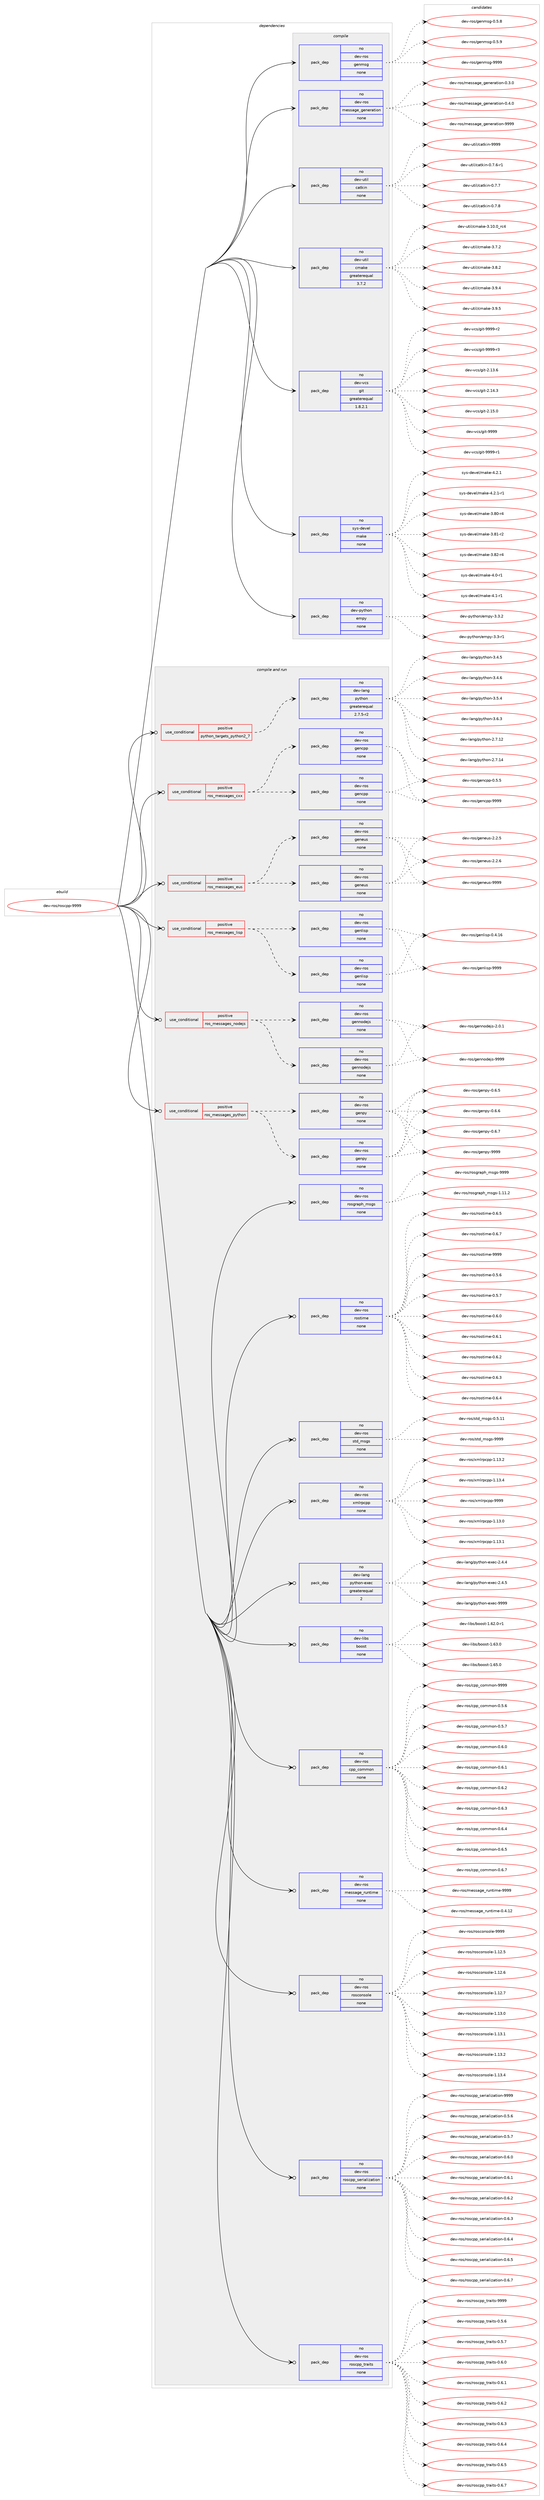 digraph prolog {

# *************
# Graph options
# *************

newrank=true;
concentrate=true;
compound=true;
graph [rankdir=LR,fontname=Helvetica,fontsize=10,ranksep=1.5];#, ranksep=2.5, nodesep=0.2];
edge  [arrowhead=vee];
node  [fontname=Helvetica,fontsize=10];

# **********
# The ebuild
# **********

subgraph cluster_leftcol {
color=gray;
rank=same;
label=<<i>ebuild</i>>;
id [label="dev-ros/roscpp-9999", color=red, width=4, href="../dev-ros/roscpp-9999.svg"];
}

# ****************
# The dependencies
# ****************

subgraph cluster_midcol {
color=gray;
label=<<i>dependencies</i>>;
subgraph cluster_compile {
fillcolor="#eeeeee";
style=filled;
label=<<i>compile</i>>;
subgraph pack158741 {
dependency209274 [label=<<TABLE BORDER="0" CELLBORDER="1" CELLSPACING="0" CELLPADDING="4" WIDTH="220"><TR><TD ROWSPAN="6" CELLPADDING="30">pack_dep</TD></TR><TR><TD WIDTH="110">no</TD></TR><TR><TD>dev-python</TD></TR><TR><TD>empy</TD></TR><TR><TD>none</TD></TR><TR><TD></TD></TR></TABLE>>, shape=none, color=blue];
}
id:e -> dependency209274:w [weight=20,style="solid",arrowhead="vee"];
subgraph pack158742 {
dependency209275 [label=<<TABLE BORDER="0" CELLBORDER="1" CELLSPACING="0" CELLPADDING="4" WIDTH="220"><TR><TD ROWSPAN="6" CELLPADDING="30">pack_dep</TD></TR><TR><TD WIDTH="110">no</TD></TR><TR><TD>dev-ros</TD></TR><TR><TD>genmsg</TD></TR><TR><TD>none</TD></TR><TR><TD></TD></TR></TABLE>>, shape=none, color=blue];
}
id:e -> dependency209275:w [weight=20,style="solid",arrowhead="vee"];
subgraph pack158743 {
dependency209276 [label=<<TABLE BORDER="0" CELLBORDER="1" CELLSPACING="0" CELLPADDING="4" WIDTH="220"><TR><TD ROWSPAN="6" CELLPADDING="30">pack_dep</TD></TR><TR><TD WIDTH="110">no</TD></TR><TR><TD>dev-ros</TD></TR><TR><TD>message_generation</TD></TR><TR><TD>none</TD></TR><TR><TD></TD></TR></TABLE>>, shape=none, color=blue];
}
id:e -> dependency209276:w [weight=20,style="solid",arrowhead="vee"];
subgraph pack158744 {
dependency209277 [label=<<TABLE BORDER="0" CELLBORDER="1" CELLSPACING="0" CELLPADDING="4" WIDTH="220"><TR><TD ROWSPAN="6" CELLPADDING="30">pack_dep</TD></TR><TR><TD WIDTH="110">no</TD></TR><TR><TD>dev-util</TD></TR><TR><TD>catkin</TD></TR><TR><TD>none</TD></TR><TR><TD></TD></TR></TABLE>>, shape=none, color=blue];
}
id:e -> dependency209277:w [weight=20,style="solid",arrowhead="vee"];
subgraph pack158745 {
dependency209278 [label=<<TABLE BORDER="0" CELLBORDER="1" CELLSPACING="0" CELLPADDING="4" WIDTH="220"><TR><TD ROWSPAN="6" CELLPADDING="30">pack_dep</TD></TR><TR><TD WIDTH="110">no</TD></TR><TR><TD>dev-util</TD></TR><TR><TD>cmake</TD></TR><TR><TD>greaterequal</TD></TR><TR><TD>3.7.2</TD></TR></TABLE>>, shape=none, color=blue];
}
id:e -> dependency209278:w [weight=20,style="solid",arrowhead="vee"];
subgraph pack158746 {
dependency209279 [label=<<TABLE BORDER="0" CELLBORDER="1" CELLSPACING="0" CELLPADDING="4" WIDTH="220"><TR><TD ROWSPAN="6" CELLPADDING="30">pack_dep</TD></TR><TR><TD WIDTH="110">no</TD></TR><TR><TD>dev-vcs</TD></TR><TR><TD>git</TD></TR><TR><TD>greaterequal</TD></TR><TR><TD>1.8.2.1</TD></TR></TABLE>>, shape=none, color=blue];
}
id:e -> dependency209279:w [weight=20,style="solid",arrowhead="vee"];
subgraph pack158747 {
dependency209280 [label=<<TABLE BORDER="0" CELLBORDER="1" CELLSPACING="0" CELLPADDING="4" WIDTH="220"><TR><TD ROWSPAN="6" CELLPADDING="30">pack_dep</TD></TR><TR><TD WIDTH="110">no</TD></TR><TR><TD>sys-devel</TD></TR><TR><TD>make</TD></TR><TR><TD>none</TD></TR><TR><TD></TD></TR></TABLE>>, shape=none, color=blue];
}
id:e -> dependency209280:w [weight=20,style="solid",arrowhead="vee"];
}
subgraph cluster_compileandrun {
fillcolor="#eeeeee";
style=filled;
label=<<i>compile and run</i>>;
subgraph cond46546 {
dependency209281 [label=<<TABLE BORDER="0" CELLBORDER="1" CELLSPACING="0" CELLPADDING="4"><TR><TD ROWSPAN="3" CELLPADDING="10">use_conditional</TD></TR><TR><TD>positive</TD></TR><TR><TD>python_targets_python2_7</TD></TR></TABLE>>, shape=none, color=red];
subgraph pack158748 {
dependency209282 [label=<<TABLE BORDER="0" CELLBORDER="1" CELLSPACING="0" CELLPADDING="4" WIDTH="220"><TR><TD ROWSPAN="6" CELLPADDING="30">pack_dep</TD></TR><TR><TD WIDTH="110">no</TD></TR><TR><TD>dev-lang</TD></TR><TR><TD>python</TD></TR><TR><TD>greaterequal</TD></TR><TR><TD>2.7.5-r2</TD></TR></TABLE>>, shape=none, color=blue];
}
dependency209281:e -> dependency209282:w [weight=20,style="dashed",arrowhead="vee"];
}
id:e -> dependency209281:w [weight=20,style="solid",arrowhead="odotvee"];
subgraph cond46547 {
dependency209283 [label=<<TABLE BORDER="0" CELLBORDER="1" CELLSPACING="0" CELLPADDING="4"><TR><TD ROWSPAN="3" CELLPADDING="10">use_conditional</TD></TR><TR><TD>positive</TD></TR><TR><TD>ros_messages_cxx</TD></TR></TABLE>>, shape=none, color=red];
subgraph pack158749 {
dependency209284 [label=<<TABLE BORDER="0" CELLBORDER="1" CELLSPACING="0" CELLPADDING="4" WIDTH="220"><TR><TD ROWSPAN="6" CELLPADDING="30">pack_dep</TD></TR><TR><TD WIDTH="110">no</TD></TR><TR><TD>dev-ros</TD></TR><TR><TD>gencpp</TD></TR><TR><TD>none</TD></TR><TR><TD></TD></TR></TABLE>>, shape=none, color=blue];
}
dependency209283:e -> dependency209284:w [weight=20,style="dashed",arrowhead="vee"];
subgraph pack158750 {
dependency209285 [label=<<TABLE BORDER="0" CELLBORDER="1" CELLSPACING="0" CELLPADDING="4" WIDTH="220"><TR><TD ROWSPAN="6" CELLPADDING="30">pack_dep</TD></TR><TR><TD WIDTH="110">no</TD></TR><TR><TD>dev-ros</TD></TR><TR><TD>gencpp</TD></TR><TR><TD>none</TD></TR><TR><TD></TD></TR></TABLE>>, shape=none, color=blue];
}
dependency209283:e -> dependency209285:w [weight=20,style="dashed",arrowhead="vee"];
}
id:e -> dependency209283:w [weight=20,style="solid",arrowhead="odotvee"];
subgraph cond46548 {
dependency209286 [label=<<TABLE BORDER="0" CELLBORDER="1" CELLSPACING="0" CELLPADDING="4"><TR><TD ROWSPAN="3" CELLPADDING="10">use_conditional</TD></TR><TR><TD>positive</TD></TR><TR><TD>ros_messages_eus</TD></TR></TABLE>>, shape=none, color=red];
subgraph pack158751 {
dependency209287 [label=<<TABLE BORDER="0" CELLBORDER="1" CELLSPACING="0" CELLPADDING="4" WIDTH="220"><TR><TD ROWSPAN="6" CELLPADDING="30">pack_dep</TD></TR><TR><TD WIDTH="110">no</TD></TR><TR><TD>dev-ros</TD></TR><TR><TD>geneus</TD></TR><TR><TD>none</TD></TR><TR><TD></TD></TR></TABLE>>, shape=none, color=blue];
}
dependency209286:e -> dependency209287:w [weight=20,style="dashed",arrowhead="vee"];
subgraph pack158752 {
dependency209288 [label=<<TABLE BORDER="0" CELLBORDER="1" CELLSPACING="0" CELLPADDING="4" WIDTH="220"><TR><TD ROWSPAN="6" CELLPADDING="30">pack_dep</TD></TR><TR><TD WIDTH="110">no</TD></TR><TR><TD>dev-ros</TD></TR><TR><TD>geneus</TD></TR><TR><TD>none</TD></TR><TR><TD></TD></TR></TABLE>>, shape=none, color=blue];
}
dependency209286:e -> dependency209288:w [weight=20,style="dashed",arrowhead="vee"];
}
id:e -> dependency209286:w [weight=20,style="solid",arrowhead="odotvee"];
subgraph cond46549 {
dependency209289 [label=<<TABLE BORDER="0" CELLBORDER="1" CELLSPACING="0" CELLPADDING="4"><TR><TD ROWSPAN="3" CELLPADDING="10">use_conditional</TD></TR><TR><TD>positive</TD></TR><TR><TD>ros_messages_lisp</TD></TR></TABLE>>, shape=none, color=red];
subgraph pack158753 {
dependency209290 [label=<<TABLE BORDER="0" CELLBORDER="1" CELLSPACING="0" CELLPADDING="4" WIDTH="220"><TR><TD ROWSPAN="6" CELLPADDING="30">pack_dep</TD></TR><TR><TD WIDTH="110">no</TD></TR><TR><TD>dev-ros</TD></TR><TR><TD>genlisp</TD></TR><TR><TD>none</TD></TR><TR><TD></TD></TR></TABLE>>, shape=none, color=blue];
}
dependency209289:e -> dependency209290:w [weight=20,style="dashed",arrowhead="vee"];
subgraph pack158754 {
dependency209291 [label=<<TABLE BORDER="0" CELLBORDER="1" CELLSPACING="0" CELLPADDING="4" WIDTH="220"><TR><TD ROWSPAN="6" CELLPADDING="30">pack_dep</TD></TR><TR><TD WIDTH="110">no</TD></TR><TR><TD>dev-ros</TD></TR><TR><TD>genlisp</TD></TR><TR><TD>none</TD></TR><TR><TD></TD></TR></TABLE>>, shape=none, color=blue];
}
dependency209289:e -> dependency209291:w [weight=20,style="dashed",arrowhead="vee"];
}
id:e -> dependency209289:w [weight=20,style="solid",arrowhead="odotvee"];
subgraph cond46550 {
dependency209292 [label=<<TABLE BORDER="0" CELLBORDER="1" CELLSPACING="0" CELLPADDING="4"><TR><TD ROWSPAN="3" CELLPADDING="10">use_conditional</TD></TR><TR><TD>positive</TD></TR><TR><TD>ros_messages_nodejs</TD></TR></TABLE>>, shape=none, color=red];
subgraph pack158755 {
dependency209293 [label=<<TABLE BORDER="0" CELLBORDER="1" CELLSPACING="0" CELLPADDING="4" WIDTH="220"><TR><TD ROWSPAN="6" CELLPADDING="30">pack_dep</TD></TR><TR><TD WIDTH="110">no</TD></TR><TR><TD>dev-ros</TD></TR><TR><TD>gennodejs</TD></TR><TR><TD>none</TD></TR><TR><TD></TD></TR></TABLE>>, shape=none, color=blue];
}
dependency209292:e -> dependency209293:w [weight=20,style="dashed",arrowhead="vee"];
subgraph pack158756 {
dependency209294 [label=<<TABLE BORDER="0" CELLBORDER="1" CELLSPACING="0" CELLPADDING="4" WIDTH="220"><TR><TD ROWSPAN="6" CELLPADDING="30">pack_dep</TD></TR><TR><TD WIDTH="110">no</TD></TR><TR><TD>dev-ros</TD></TR><TR><TD>gennodejs</TD></TR><TR><TD>none</TD></TR><TR><TD></TD></TR></TABLE>>, shape=none, color=blue];
}
dependency209292:e -> dependency209294:w [weight=20,style="dashed",arrowhead="vee"];
}
id:e -> dependency209292:w [weight=20,style="solid",arrowhead="odotvee"];
subgraph cond46551 {
dependency209295 [label=<<TABLE BORDER="0" CELLBORDER="1" CELLSPACING="0" CELLPADDING="4"><TR><TD ROWSPAN="3" CELLPADDING="10">use_conditional</TD></TR><TR><TD>positive</TD></TR><TR><TD>ros_messages_python</TD></TR></TABLE>>, shape=none, color=red];
subgraph pack158757 {
dependency209296 [label=<<TABLE BORDER="0" CELLBORDER="1" CELLSPACING="0" CELLPADDING="4" WIDTH="220"><TR><TD ROWSPAN="6" CELLPADDING="30">pack_dep</TD></TR><TR><TD WIDTH="110">no</TD></TR><TR><TD>dev-ros</TD></TR><TR><TD>genpy</TD></TR><TR><TD>none</TD></TR><TR><TD></TD></TR></TABLE>>, shape=none, color=blue];
}
dependency209295:e -> dependency209296:w [weight=20,style="dashed",arrowhead="vee"];
subgraph pack158758 {
dependency209297 [label=<<TABLE BORDER="0" CELLBORDER="1" CELLSPACING="0" CELLPADDING="4" WIDTH="220"><TR><TD ROWSPAN="6" CELLPADDING="30">pack_dep</TD></TR><TR><TD WIDTH="110">no</TD></TR><TR><TD>dev-ros</TD></TR><TR><TD>genpy</TD></TR><TR><TD>none</TD></TR><TR><TD></TD></TR></TABLE>>, shape=none, color=blue];
}
dependency209295:e -> dependency209297:w [weight=20,style="dashed",arrowhead="vee"];
}
id:e -> dependency209295:w [weight=20,style="solid",arrowhead="odotvee"];
subgraph pack158759 {
dependency209298 [label=<<TABLE BORDER="0" CELLBORDER="1" CELLSPACING="0" CELLPADDING="4" WIDTH="220"><TR><TD ROWSPAN="6" CELLPADDING="30">pack_dep</TD></TR><TR><TD WIDTH="110">no</TD></TR><TR><TD>dev-lang</TD></TR><TR><TD>python-exec</TD></TR><TR><TD>greaterequal</TD></TR><TR><TD>2</TD></TR></TABLE>>, shape=none, color=blue];
}
id:e -> dependency209298:w [weight=20,style="solid",arrowhead="odotvee"];
subgraph pack158760 {
dependency209299 [label=<<TABLE BORDER="0" CELLBORDER="1" CELLSPACING="0" CELLPADDING="4" WIDTH="220"><TR><TD ROWSPAN="6" CELLPADDING="30">pack_dep</TD></TR><TR><TD WIDTH="110">no</TD></TR><TR><TD>dev-libs</TD></TR><TR><TD>boost</TD></TR><TR><TD>none</TD></TR><TR><TD></TD></TR></TABLE>>, shape=none, color=blue];
}
id:e -> dependency209299:w [weight=20,style="solid",arrowhead="odotvee"];
subgraph pack158761 {
dependency209300 [label=<<TABLE BORDER="0" CELLBORDER="1" CELLSPACING="0" CELLPADDING="4" WIDTH="220"><TR><TD ROWSPAN="6" CELLPADDING="30">pack_dep</TD></TR><TR><TD WIDTH="110">no</TD></TR><TR><TD>dev-ros</TD></TR><TR><TD>cpp_common</TD></TR><TR><TD>none</TD></TR><TR><TD></TD></TR></TABLE>>, shape=none, color=blue];
}
id:e -> dependency209300:w [weight=20,style="solid",arrowhead="odotvee"];
subgraph pack158762 {
dependency209301 [label=<<TABLE BORDER="0" CELLBORDER="1" CELLSPACING="0" CELLPADDING="4" WIDTH="220"><TR><TD ROWSPAN="6" CELLPADDING="30">pack_dep</TD></TR><TR><TD WIDTH="110">no</TD></TR><TR><TD>dev-ros</TD></TR><TR><TD>message_runtime</TD></TR><TR><TD>none</TD></TR><TR><TD></TD></TR></TABLE>>, shape=none, color=blue];
}
id:e -> dependency209301:w [weight=20,style="solid",arrowhead="odotvee"];
subgraph pack158763 {
dependency209302 [label=<<TABLE BORDER="0" CELLBORDER="1" CELLSPACING="0" CELLPADDING="4" WIDTH="220"><TR><TD ROWSPAN="6" CELLPADDING="30">pack_dep</TD></TR><TR><TD WIDTH="110">no</TD></TR><TR><TD>dev-ros</TD></TR><TR><TD>rosconsole</TD></TR><TR><TD>none</TD></TR><TR><TD></TD></TR></TABLE>>, shape=none, color=blue];
}
id:e -> dependency209302:w [weight=20,style="solid",arrowhead="odotvee"];
subgraph pack158764 {
dependency209303 [label=<<TABLE BORDER="0" CELLBORDER="1" CELLSPACING="0" CELLPADDING="4" WIDTH="220"><TR><TD ROWSPAN="6" CELLPADDING="30">pack_dep</TD></TR><TR><TD WIDTH="110">no</TD></TR><TR><TD>dev-ros</TD></TR><TR><TD>roscpp_serialization</TD></TR><TR><TD>none</TD></TR><TR><TD></TD></TR></TABLE>>, shape=none, color=blue];
}
id:e -> dependency209303:w [weight=20,style="solid",arrowhead="odotvee"];
subgraph pack158765 {
dependency209304 [label=<<TABLE BORDER="0" CELLBORDER="1" CELLSPACING="0" CELLPADDING="4" WIDTH="220"><TR><TD ROWSPAN="6" CELLPADDING="30">pack_dep</TD></TR><TR><TD WIDTH="110">no</TD></TR><TR><TD>dev-ros</TD></TR><TR><TD>roscpp_traits</TD></TR><TR><TD>none</TD></TR><TR><TD></TD></TR></TABLE>>, shape=none, color=blue];
}
id:e -> dependency209304:w [weight=20,style="solid",arrowhead="odotvee"];
subgraph pack158766 {
dependency209305 [label=<<TABLE BORDER="0" CELLBORDER="1" CELLSPACING="0" CELLPADDING="4" WIDTH="220"><TR><TD ROWSPAN="6" CELLPADDING="30">pack_dep</TD></TR><TR><TD WIDTH="110">no</TD></TR><TR><TD>dev-ros</TD></TR><TR><TD>rosgraph_msgs</TD></TR><TR><TD>none</TD></TR><TR><TD></TD></TR></TABLE>>, shape=none, color=blue];
}
id:e -> dependency209305:w [weight=20,style="solid",arrowhead="odotvee"];
subgraph pack158767 {
dependency209306 [label=<<TABLE BORDER="0" CELLBORDER="1" CELLSPACING="0" CELLPADDING="4" WIDTH="220"><TR><TD ROWSPAN="6" CELLPADDING="30">pack_dep</TD></TR><TR><TD WIDTH="110">no</TD></TR><TR><TD>dev-ros</TD></TR><TR><TD>rostime</TD></TR><TR><TD>none</TD></TR><TR><TD></TD></TR></TABLE>>, shape=none, color=blue];
}
id:e -> dependency209306:w [weight=20,style="solid",arrowhead="odotvee"];
subgraph pack158768 {
dependency209307 [label=<<TABLE BORDER="0" CELLBORDER="1" CELLSPACING="0" CELLPADDING="4" WIDTH="220"><TR><TD ROWSPAN="6" CELLPADDING="30">pack_dep</TD></TR><TR><TD WIDTH="110">no</TD></TR><TR><TD>dev-ros</TD></TR><TR><TD>std_msgs</TD></TR><TR><TD>none</TD></TR><TR><TD></TD></TR></TABLE>>, shape=none, color=blue];
}
id:e -> dependency209307:w [weight=20,style="solid",arrowhead="odotvee"];
subgraph pack158769 {
dependency209308 [label=<<TABLE BORDER="0" CELLBORDER="1" CELLSPACING="0" CELLPADDING="4" WIDTH="220"><TR><TD ROWSPAN="6" CELLPADDING="30">pack_dep</TD></TR><TR><TD WIDTH="110">no</TD></TR><TR><TD>dev-ros</TD></TR><TR><TD>xmlrpcpp</TD></TR><TR><TD>none</TD></TR><TR><TD></TD></TR></TABLE>>, shape=none, color=blue];
}
id:e -> dependency209308:w [weight=20,style="solid",arrowhead="odotvee"];
}
subgraph cluster_run {
fillcolor="#eeeeee";
style=filled;
label=<<i>run</i>>;
}
}

# **************
# The candidates
# **************

subgraph cluster_choices {
rank=same;
color=gray;
label=<<i>candidates</i>>;

subgraph choice158741 {
color=black;
nodesep=1;
choice1001011184511212111610411111047101109112121455146514511449 [label="dev-python/empy-3.3-r1", color=red, width=4,href="../dev-python/empy-3.3-r1.svg"];
choice1001011184511212111610411111047101109112121455146514650 [label="dev-python/empy-3.3.2", color=red, width=4,href="../dev-python/empy-3.3.2.svg"];
dependency209274:e -> choice1001011184511212111610411111047101109112121455146514511449:w [style=dotted,weight="100"];
dependency209274:e -> choice1001011184511212111610411111047101109112121455146514650:w [style=dotted,weight="100"];
}
subgraph choice158742 {
color=black;
nodesep=1;
choice1001011184511411111547103101110109115103454846534656 [label="dev-ros/genmsg-0.5.8", color=red, width=4,href="../dev-ros/genmsg-0.5.8.svg"];
choice1001011184511411111547103101110109115103454846534657 [label="dev-ros/genmsg-0.5.9", color=red, width=4,href="../dev-ros/genmsg-0.5.9.svg"];
choice10010111845114111115471031011101091151034557575757 [label="dev-ros/genmsg-9999", color=red, width=4,href="../dev-ros/genmsg-9999.svg"];
dependency209275:e -> choice1001011184511411111547103101110109115103454846534656:w [style=dotted,weight="100"];
dependency209275:e -> choice1001011184511411111547103101110109115103454846534657:w [style=dotted,weight="100"];
dependency209275:e -> choice10010111845114111115471031011101091151034557575757:w [style=dotted,weight="100"];
}
subgraph choice158743 {
color=black;
nodesep=1;
choice1001011184511411111547109101115115971031019510310111010111497116105111110454846514648 [label="dev-ros/message_generation-0.3.0", color=red, width=4,href="../dev-ros/message_generation-0.3.0.svg"];
choice1001011184511411111547109101115115971031019510310111010111497116105111110454846524648 [label="dev-ros/message_generation-0.4.0", color=red, width=4,href="../dev-ros/message_generation-0.4.0.svg"];
choice10010111845114111115471091011151159710310195103101110101114971161051111104557575757 [label="dev-ros/message_generation-9999", color=red, width=4,href="../dev-ros/message_generation-9999.svg"];
dependency209276:e -> choice1001011184511411111547109101115115971031019510310111010111497116105111110454846514648:w [style=dotted,weight="100"];
dependency209276:e -> choice1001011184511411111547109101115115971031019510310111010111497116105111110454846524648:w [style=dotted,weight="100"];
dependency209276:e -> choice10010111845114111115471091011151159710310195103101110101114971161051111104557575757:w [style=dotted,weight="100"];
}
subgraph choice158744 {
color=black;
nodesep=1;
choice100101118451171161051084799971161071051104548465546544511449 [label="dev-util/catkin-0.7.6-r1", color=red, width=4,href="../dev-util/catkin-0.7.6-r1.svg"];
choice10010111845117116105108479997116107105110454846554655 [label="dev-util/catkin-0.7.7", color=red, width=4,href="../dev-util/catkin-0.7.7.svg"];
choice10010111845117116105108479997116107105110454846554656 [label="dev-util/catkin-0.7.8", color=red, width=4,href="../dev-util/catkin-0.7.8.svg"];
choice100101118451171161051084799971161071051104557575757 [label="dev-util/catkin-9999", color=red, width=4,href="../dev-util/catkin-9999.svg"];
dependency209277:e -> choice100101118451171161051084799971161071051104548465546544511449:w [style=dotted,weight="100"];
dependency209277:e -> choice10010111845117116105108479997116107105110454846554655:w [style=dotted,weight="100"];
dependency209277:e -> choice10010111845117116105108479997116107105110454846554656:w [style=dotted,weight="100"];
dependency209277:e -> choice100101118451171161051084799971161071051104557575757:w [style=dotted,weight="100"];
}
subgraph choice158745 {
color=black;
nodesep=1;
choice1001011184511711610510847991099710710145514649484648951149952 [label="dev-util/cmake-3.10.0_rc4", color=red, width=4,href="../dev-util/cmake-3.10.0_rc4.svg"];
choice10010111845117116105108479910997107101455146554650 [label="dev-util/cmake-3.7.2", color=red, width=4,href="../dev-util/cmake-3.7.2.svg"];
choice10010111845117116105108479910997107101455146564650 [label="dev-util/cmake-3.8.2", color=red, width=4,href="../dev-util/cmake-3.8.2.svg"];
choice10010111845117116105108479910997107101455146574652 [label="dev-util/cmake-3.9.4", color=red, width=4,href="../dev-util/cmake-3.9.4.svg"];
choice10010111845117116105108479910997107101455146574653 [label="dev-util/cmake-3.9.5", color=red, width=4,href="../dev-util/cmake-3.9.5.svg"];
dependency209278:e -> choice1001011184511711610510847991099710710145514649484648951149952:w [style=dotted,weight="100"];
dependency209278:e -> choice10010111845117116105108479910997107101455146554650:w [style=dotted,weight="100"];
dependency209278:e -> choice10010111845117116105108479910997107101455146564650:w [style=dotted,weight="100"];
dependency209278:e -> choice10010111845117116105108479910997107101455146574652:w [style=dotted,weight="100"];
dependency209278:e -> choice10010111845117116105108479910997107101455146574653:w [style=dotted,weight="100"];
}
subgraph choice158746 {
color=black;
nodesep=1;
choice10010111845118991154710310511645504649514654 [label="dev-vcs/git-2.13.6", color=red, width=4,href="../dev-vcs/git-2.13.6.svg"];
choice10010111845118991154710310511645504649524651 [label="dev-vcs/git-2.14.3", color=red, width=4,href="../dev-vcs/git-2.14.3.svg"];
choice10010111845118991154710310511645504649534648 [label="dev-vcs/git-2.15.0", color=red, width=4,href="../dev-vcs/git-2.15.0.svg"];
choice1001011184511899115471031051164557575757 [label="dev-vcs/git-9999", color=red, width=4,href="../dev-vcs/git-9999.svg"];
choice10010111845118991154710310511645575757574511449 [label="dev-vcs/git-9999-r1", color=red, width=4,href="../dev-vcs/git-9999-r1.svg"];
choice10010111845118991154710310511645575757574511450 [label="dev-vcs/git-9999-r2", color=red, width=4,href="../dev-vcs/git-9999-r2.svg"];
choice10010111845118991154710310511645575757574511451 [label="dev-vcs/git-9999-r3", color=red, width=4,href="../dev-vcs/git-9999-r3.svg"];
dependency209279:e -> choice10010111845118991154710310511645504649514654:w [style=dotted,weight="100"];
dependency209279:e -> choice10010111845118991154710310511645504649524651:w [style=dotted,weight="100"];
dependency209279:e -> choice10010111845118991154710310511645504649534648:w [style=dotted,weight="100"];
dependency209279:e -> choice1001011184511899115471031051164557575757:w [style=dotted,weight="100"];
dependency209279:e -> choice10010111845118991154710310511645575757574511449:w [style=dotted,weight="100"];
dependency209279:e -> choice10010111845118991154710310511645575757574511450:w [style=dotted,weight="100"];
dependency209279:e -> choice10010111845118991154710310511645575757574511451:w [style=dotted,weight="100"];
}
subgraph choice158747 {
color=black;
nodesep=1;
choice11512111545100101118101108471099710710145514656484511452 [label="sys-devel/make-3.80-r4", color=red, width=4,href="../sys-devel/make-3.80-r4.svg"];
choice11512111545100101118101108471099710710145514656494511450 [label="sys-devel/make-3.81-r2", color=red, width=4,href="../sys-devel/make-3.81-r2.svg"];
choice11512111545100101118101108471099710710145514656504511452 [label="sys-devel/make-3.82-r4", color=red, width=4,href="../sys-devel/make-3.82-r4.svg"];
choice115121115451001011181011084710997107101455246484511449 [label="sys-devel/make-4.0-r1", color=red, width=4,href="../sys-devel/make-4.0-r1.svg"];
choice115121115451001011181011084710997107101455246494511449 [label="sys-devel/make-4.1-r1", color=red, width=4,href="../sys-devel/make-4.1-r1.svg"];
choice115121115451001011181011084710997107101455246504649 [label="sys-devel/make-4.2.1", color=red, width=4,href="../sys-devel/make-4.2.1.svg"];
choice1151211154510010111810110847109971071014552465046494511449 [label="sys-devel/make-4.2.1-r1", color=red, width=4,href="../sys-devel/make-4.2.1-r1.svg"];
dependency209280:e -> choice11512111545100101118101108471099710710145514656484511452:w [style=dotted,weight="100"];
dependency209280:e -> choice11512111545100101118101108471099710710145514656494511450:w [style=dotted,weight="100"];
dependency209280:e -> choice11512111545100101118101108471099710710145514656504511452:w [style=dotted,weight="100"];
dependency209280:e -> choice115121115451001011181011084710997107101455246484511449:w [style=dotted,weight="100"];
dependency209280:e -> choice115121115451001011181011084710997107101455246494511449:w [style=dotted,weight="100"];
dependency209280:e -> choice115121115451001011181011084710997107101455246504649:w [style=dotted,weight="100"];
dependency209280:e -> choice1151211154510010111810110847109971071014552465046494511449:w [style=dotted,weight="100"];
}
subgraph choice158748 {
color=black;
nodesep=1;
choice10010111845108971101034711212111610411111045504655464950 [label="dev-lang/python-2.7.12", color=red, width=4,href="../dev-lang/python-2.7.12.svg"];
choice10010111845108971101034711212111610411111045504655464952 [label="dev-lang/python-2.7.14", color=red, width=4,href="../dev-lang/python-2.7.14.svg"];
choice100101118451089711010347112121116104111110455146524653 [label="dev-lang/python-3.4.5", color=red, width=4,href="../dev-lang/python-3.4.5.svg"];
choice100101118451089711010347112121116104111110455146524654 [label="dev-lang/python-3.4.6", color=red, width=4,href="../dev-lang/python-3.4.6.svg"];
choice100101118451089711010347112121116104111110455146534652 [label="dev-lang/python-3.5.4", color=red, width=4,href="../dev-lang/python-3.5.4.svg"];
choice100101118451089711010347112121116104111110455146544651 [label="dev-lang/python-3.6.3", color=red, width=4,href="../dev-lang/python-3.6.3.svg"];
dependency209282:e -> choice10010111845108971101034711212111610411111045504655464950:w [style=dotted,weight="100"];
dependency209282:e -> choice10010111845108971101034711212111610411111045504655464952:w [style=dotted,weight="100"];
dependency209282:e -> choice100101118451089711010347112121116104111110455146524653:w [style=dotted,weight="100"];
dependency209282:e -> choice100101118451089711010347112121116104111110455146524654:w [style=dotted,weight="100"];
dependency209282:e -> choice100101118451089711010347112121116104111110455146534652:w [style=dotted,weight="100"];
dependency209282:e -> choice100101118451089711010347112121116104111110455146544651:w [style=dotted,weight="100"];
}
subgraph choice158749 {
color=black;
nodesep=1;
choice100101118451141111154710310111099112112454846534653 [label="dev-ros/gencpp-0.5.5", color=red, width=4,href="../dev-ros/gencpp-0.5.5.svg"];
choice1001011184511411111547103101110991121124557575757 [label="dev-ros/gencpp-9999", color=red, width=4,href="../dev-ros/gencpp-9999.svg"];
dependency209284:e -> choice100101118451141111154710310111099112112454846534653:w [style=dotted,weight="100"];
dependency209284:e -> choice1001011184511411111547103101110991121124557575757:w [style=dotted,weight="100"];
}
subgraph choice158750 {
color=black;
nodesep=1;
choice100101118451141111154710310111099112112454846534653 [label="dev-ros/gencpp-0.5.5", color=red, width=4,href="../dev-ros/gencpp-0.5.5.svg"];
choice1001011184511411111547103101110991121124557575757 [label="dev-ros/gencpp-9999", color=red, width=4,href="../dev-ros/gencpp-9999.svg"];
dependency209285:e -> choice100101118451141111154710310111099112112454846534653:w [style=dotted,weight="100"];
dependency209285:e -> choice1001011184511411111547103101110991121124557575757:w [style=dotted,weight="100"];
}
subgraph choice158751 {
color=black;
nodesep=1;
choice1001011184511411111547103101110101117115455046504653 [label="dev-ros/geneus-2.2.5", color=red, width=4,href="../dev-ros/geneus-2.2.5.svg"];
choice1001011184511411111547103101110101117115455046504654 [label="dev-ros/geneus-2.2.6", color=red, width=4,href="../dev-ros/geneus-2.2.6.svg"];
choice10010111845114111115471031011101011171154557575757 [label="dev-ros/geneus-9999", color=red, width=4,href="../dev-ros/geneus-9999.svg"];
dependency209287:e -> choice1001011184511411111547103101110101117115455046504653:w [style=dotted,weight="100"];
dependency209287:e -> choice1001011184511411111547103101110101117115455046504654:w [style=dotted,weight="100"];
dependency209287:e -> choice10010111845114111115471031011101011171154557575757:w [style=dotted,weight="100"];
}
subgraph choice158752 {
color=black;
nodesep=1;
choice1001011184511411111547103101110101117115455046504653 [label="dev-ros/geneus-2.2.5", color=red, width=4,href="../dev-ros/geneus-2.2.5.svg"];
choice1001011184511411111547103101110101117115455046504654 [label="dev-ros/geneus-2.2.6", color=red, width=4,href="../dev-ros/geneus-2.2.6.svg"];
choice10010111845114111115471031011101011171154557575757 [label="dev-ros/geneus-9999", color=red, width=4,href="../dev-ros/geneus-9999.svg"];
dependency209288:e -> choice1001011184511411111547103101110101117115455046504653:w [style=dotted,weight="100"];
dependency209288:e -> choice1001011184511411111547103101110101117115455046504654:w [style=dotted,weight="100"];
dependency209288:e -> choice10010111845114111115471031011101011171154557575757:w [style=dotted,weight="100"];
}
subgraph choice158753 {
color=black;
nodesep=1;
choice100101118451141111154710310111010810511511245484652464954 [label="dev-ros/genlisp-0.4.16", color=red, width=4,href="../dev-ros/genlisp-0.4.16.svg"];
choice10010111845114111115471031011101081051151124557575757 [label="dev-ros/genlisp-9999", color=red, width=4,href="../dev-ros/genlisp-9999.svg"];
dependency209290:e -> choice100101118451141111154710310111010810511511245484652464954:w [style=dotted,weight="100"];
dependency209290:e -> choice10010111845114111115471031011101081051151124557575757:w [style=dotted,weight="100"];
}
subgraph choice158754 {
color=black;
nodesep=1;
choice100101118451141111154710310111010810511511245484652464954 [label="dev-ros/genlisp-0.4.16", color=red, width=4,href="../dev-ros/genlisp-0.4.16.svg"];
choice10010111845114111115471031011101081051151124557575757 [label="dev-ros/genlisp-9999", color=red, width=4,href="../dev-ros/genlisp-9999.svg"];
dependency209291:e -> choice100101118451141111154710310111010810511511245484652464954:w [style=dotted,weight="100"];
dependency209291:e -> choice10010111845114111115471031011101081051151124557575757:w [style=dotted,weight="100"];
}
subgraph choice158755 {
color=black;
nodesep=1;
choice1001011184511411111547103101110110111100101106115455046484649 [label="dev-ros/gennodejs-2.0.1", color=red, width=4,href="../dev-ros/gennodejs-2.0.1.svg"];
choice10010111845114111115471031011101101111001011061154557575757 [label="dev-ros/gennodejs-9999", color=red, width=4,href="../dev-ros/gennodejs-9999.svg"];
dependency209293:e -> choice1001011184511411111547103101110110111100101106115455046484649:w [style=dotted,weight="100"];
dependency209293:e -> choice10010111845114111115471031011101101111001011061154557575757:w [style=dotted,weight="100"];
}
subgraph choice158756 {
color=black;
nodesep=1;
choice1001011184511411111547103101110110111100101106115455046484649 [label="dev-ros/gennodejs-2.0.1", color=red, width=4,href="../dev-ros/gennodejs-2.0.1.svg"];
choice10010111845114111115471031011101101111001011061154557575757 [label="dev-ros/gennodejs-9999", color=red, width=4,href="../dev-ros/gennodejs-9999.svg"];
dependency209294:e -> choice1001011184511411111547103101110110111100101106115455046484649:w [style=dotted,weight="100"];
dependency209294:e -> choice10010111845114111115471031011101101111001011061154557575757:w [style=dotted,weight="100"];
}
subgraph choice158757 {
color=black;
nodesep=1;
choice1001011184511411111547103101110112121454846544653 [label="dev-ros/genpy-0.6.5", color=red, width=4,href="../dev-ros/genpy-0.6.5.svg"];
choice1001011184511411111547103101110112121454846544654 [label="dev-ros/genpy-0.6.6", color=red, width=4,href="../dev-ros/genpy-0.6.6.svg"];
choice1001011184511411111547103101110112121454846544655 [label="dev-ros/genpy-0.6.7", color=red, width=4,href="../dev-ros/genpy-0.6.7.svg"];
choice10010111845114111115471031011101121214557575757 [label="dev-ros/genpy-9999", color=red, width=4,href="../dev-ros/genpy-9999.svg"];
dependency209296:e -> choice1001011184511411111547103101110112121454846544653:w [style=dotted,weight="100"];
dependency209296:e -> choice1001011184511411111547103101110112121454846544654:w [style=dotted,weight="100"];
dependency209296:e -> choice1001011184511411111547103101110112121454846544655:w [style=dotted,weight="100"];
dependency209296:e -> choice10010111845114111115471031011101121214557575757:w [style=dotted,weight="100"];
}
subgraph choice158758 {
color=black;
nodesep=1;
choice1001011184511411111547103101110112121454846544653 [label="dev-ros/genpy-0.6.5", color=red, width=4,href="../dev-ros/genpy-0.6.5.svg"];
choice1001011184511411111547103101110112121454846544654 [label="dev-ros/genpy-0.6.6", color=red, width=4,href="../dev-ros/genpy-0.6.6.svg"];
choice1001011184511411111547103101110112121454846544655 [label="dev-ros/genpy-0.6.7", color=red, width=4,href="../dev-ros/genpy-0.6.7.svg"];
choice10010111845114111115471031011101121214557575757 [label="dev-ros/genpy-9999", color=red, width=4,href="../dev-ros/genpy-9999.svg"];
dependency209297:e -> choice1001011184511411111547103101110112121454846544653:w [style=dotted,weight="100"];
dependency209297:e -> choice1001011184511411111547103101110112121454846544654:w [style=dotted,weight="100"];
dependency209297:e -> choice1001011184511411111547103101110112121454846544655:w [style=dotted,weight="100"];
dependency209297:e -> choice10010111845114111115471031011101121214557575757:w [style=dotted,weight="100"];
}
subgraph choice158759 {
color=black;
nodesep=1;
choice1001011184510897110103471121211161041111104510112010199455046524652 [label="dev-lang/python-exec-2.4.4", color=red, width=4,href="../dev-lang/python-exec-2.4.4.svg"];
choice1001011184510897110103471121211161041111104510112010199455046524653 [label="dev-lang/python-exec-2.4.5", color=red, width=4,href="../dev-lang/python-exec-2.4.5.svg"];
choice10010111845108971101034711212111610411111045101120101994557575757 [label="dev-lang/python-exec-9999", color=red, width=4,href="../dev-lang/python-exec-9999.svg"];
dependency209298:e -> choice1001011184510897110103471121211161041111104510112010199455046524652:w [style=dotted,weight="100"];
dependency209298:e -> choice1001011184510897110103471121211161041111104510112010199455046524653:w [style=dotted,weight="100"];
dependency209298:e -> choice10010111845108971101034711212111610411111045101120101994557575757:w [style=dotted,weight="100"];
}
subgraph choice158760 {
color=black;
nodesep=1;
choice10010111845108105981154798111111115116454946545046484511449 [label="dev-libs/boost-1.62.0-r1", color=red, width=4,href="../dev-libs/boost-1.62.0-r1.svg"];
choice1001011184510810598115479811111111511645494654514648 [label="dev-libs/boost-1.63.0", color=red, width=4,href="../dev-libs/boost-1.63.0.svg"];
choice1001011184510810598115479811111111511645494654534648 [label="dev-libs/boost-1.65.0", color=red, width=4,href="../dev-libs/boost-1.65.0.svg"];
dependency209299:e -> choice10010111845108105981154798111111115116454946545046484511449:w [style=dotted,weight="100"];
dependency209299:e -> choice1001011184510810598115479811111111511645494654514648:w [style=dotted,weight="100"];
dependency209299:e -> choice1001011184510810598115479811111111511645494654534648:w [style=dotted,weight="100"];
}
subgraph choice158761 {
color=black;
nodesep=1;
choice1001011184511411111547991121129599111109109111110454846534654 [label="dev-ros/cpp_common-0.5.6", color=red, width=4,href="../dev-ros/cpp_common-0.5.6.svg"];
choice1001011184511411111547991121129599111109109111110454846534655 [label="dev-ros/cpp_common-0.5.7", color=red, width=4,href="../dev-ros/cpp_common-0.5.7.svg"];
choice1001011184511411111547991121129599111109109111110454846544648 [label="dev-ros/cpp_common-0.6.0", color=red, width=4,href="../dev-ros/cpp_common-0.6.0.svg"];
choice1001011184511411111547991121129599111109109111110454846544649 [label="dev-ros/cpp_common-0.6.1", color=red, width=4,href="../dev-ros/cpp_common-0.6.1.svg"];
choice1001011184511411111547991121129599111109109111110454846544650 [label="dev-ros/cpp_common-0.6.2", color=red, width=4,href="../dev-ros/cpp_common-0.6.2.svg"];
choice1001011184511411111547991121129599111109109111110454846544651 [label="dev-ros/cpp_common-0.6.3", color=red, width=4,href="../dev-ros/cpp_common-0.6.3.svg"];
choice1001011184511411111547991121129599111109109111110454846544652 [label="dev-ros/cpp_common-0.6.4", color=red, width=4,href="../dev-ros/cpp_common-0.6.4.svg"];
choice1001011184511411111547991121129599111109109111110454846544653 [label="dev-ros/cpp_common-0.6.5", color=red, width=4,href="../dev-ros/cpp_common-0.6.5.svg"];
choice1001011184511411111547991121129599111109109111110454846544655 [label="dev-ros/cpp_common-0.6.7", color=red, width=4,href="../dev-ros/cpp_common-0.6.7.svg"];
choice10010111845114111115479911211295991111091091111104557575757 [label="dev-ros/cpp_common-9999", color=red, width=4,href="../dev-ros/cpp_common-9999.svg"];
dependency209300:e -> choice1001011184511411111547991121129599111109109111110454846534654:w [style=dotted,weight="100"];
dependency209300:e -> choice1001011184511411111547991121129599111109109111110454846534655:w [style=dotted,weight="100"];
dependency209300:e -> choice1001011184511411111547991121129599111109109111110454846544648:w [style=dotted,weight="100"];
dependency209300:e -> choice1001011184511411111547991121129599111109109111110454846544649:w [style=dotted,weight="100"];
dependency209300:e -> choice1001011184511411111547991121129599111109109111110454846544650:w [style=dotted,weight="100"];
dependency209300:e -> choice1001011184511411111547991121129599111109109111110454846544651:w [style=dotted,weight="100"];
dependency209300:e -> choice1001011184511411111547991121129599111109109111110454846544652:w [style=dotted,weight="100"];
dependency209300:e -> choice1001011184511411111547991121129599111109109111110454846544653:w [style=dotted,weight="100"];
dependency209300:e -> choice1001011184511411111547991121129599111109109111110454846544655:w [style=dotted,weight="100"];
dependency209300:e -> choice10010111845114111115479911211295991111091091111104557575757:w [style=dotted,weight="100"];
}
subgraph choice158762 {
color=black;
nodesep=1;
choice1001011184511411111547109101115115971031019511411711011610510910145484652464950 [label="dev-ros/message_runtime-0.4.12", color=red, width=4,href="../dev-ros/message_runtime-0.4.12.svg"];
choice100101118451141111154710910111511597103101951141171101161051091014557575757 [label="dev-ros/message_runtime-9999", color=red, width=4,href="../dev-ros/message_runtime-9999.svg"];
dependency209301:e -> choice1001011184511411111547109101115115971031019511411711011610510910145484652464950:w [style=dotted,weight="100"];
dependency209301:e -> choice100101118451141111154710910111511597103101951141171101161051091014557575757:w [style=dotted,weight="100"];
}
subgraph choice158763 {
color=black;
nodesep=1;
choice10010111845114111115471141111159911111011511110810145494649504653 [label="dev-ros/rosconsole-1.12.5", color=red, width=4,href="../dev-ros/rosconsole-1.12.5.svg"];
choice10010111845114111115471141111159911111011511110810145494649504654 [label="dev-ros/rosconsole-1.12.6", color=red, width=4,href="../dev-ros/rosconsole-1.12.6.svg"];
choice10010111845114111115471141111159911111011511110810145494649504655 [label="dev-ros/rosconsole-1.12.7", color=red, width=4,href="../dev-ros/rosconsole-1.12.7.svg"];
choice10010111845114111115471141111159911111011511110810145494649514648 [label="dev-ros/rosconsole-1.13.0", color=red, width=4,href="../dev-ros/rosconsole-1.13.0.svg"];
choice10010111845114111115471141111159911111011511110810145494649514649 [label="dev-ros/rosconsole-1.13.1", color=red, width=4,href="../dev-ros/rosconsole-1.13.1.svg"];
choice10010111845114111115471141111159911111011511110810145494649514650 [label="dev-ros/rosconsole-1.13.2", color=red, width=4,href="../dev-ros/rosconsole-1.13.2.svg"];
choice10010111845114111115471141111159911111011511110810145494649514652 [label="dev-ros/rosconsole-1.13.4", color=red, width=4,href="../dev-ros/rosconsole-1.13.4.svg"];
choice1001011184511411111547114111115991111101151111081014557575757 [label="dev-ros/rosconsole-9999", color=red, width=4,href="../dev-ros/rosconsole-9999.svg"];
dependency209302:e -> choice10010111845114111115471141111159911111011511110810145494649504653:w [style=dotted,weight="100"];
dependency209302:e -> choice10010111845114111115471141111159911111011511110810145494649504654:w [style=dotted,weight="100"];
dependency209302:e -> choice10010111845114111115471141111159911111011511110810145494649504655:w [style=dotted,weight="100"];
dependency209302:e -> choice10010111845114111115471141111159911111011511110810145494649514648:w [style=dotted,weight="100"];
dependency209302:e -> choice10010111845114111115471141111159911111011511110810145494649514649:w [style=dotted,weight="100"];
dependency209302:e -> choice10010111845114111115471141111159911111011511110810145494649514650:w [style=dotted,weight="100"];
dependency209302:e -> choice10010111845114111115471141111159911111011511110810145494649514652:w [style=dotted,weight="100"];
dependency209302:e -> choice1001011184511411111547114111115991111101151111081014557575757:w [style=dotted,weight="100"];
}
subgraph choice158764 {
color=black;
nodesep=1;
choice100101118451141111154711411111599112112951151011141059710810512297116105111110454846534654 [label="dev-ros/roscpp_serialization-0.5.6", color=red, width=4,href="../dev-ros/roscpp_serialization-0.5.6.svg"];
choice100101118451141111154711411111599112112951151011141059710810512297116105111110454846534655 [label="dev-ros/roscpp_serialization-0.5.7", color=red, width=4,href="../dev-ros/roscpp_serialization-0.5.7.svg"];
choice100101118451141111154711411111599112112951151011141059710810512297116105111110454846544648 [label="dev-ros/roscpp_serialization-0.6.0", color=red, width=4,href="../dev-ros/roscpp_serialization-0.6.0.svg"];
choice100101118451141111154711411111599112112951151011141059710810512297116105111110454846544649 [label="dev-ros/roscpp_serialization-0.6.1", color=red, width=4,href="../dev-ros/roscpp_serialization-0.6.1.svg"];
choice100101118451141111154711411111599112112951151011141059710810512297116105111110454846544650 [label="dev-ros/roscpp_serialization-0.6.2", color=red, width=4,href="../dev-ros/roscpp_serialization-0.6.2.svg"];
choice100101118451141111154711411111599112112951151011141059710810512297116105111110454846544651 [label="dev-ros/roscpp_serialization-0.6.3", color=red, width=4,href="../dev-ros/roscpp_serialization-0.6.3.svg"];
choice100101118451141111154711411111599112112951151011141059710810512297116105111110454846544652 [label="dev-ros/roscpp_serialization-0.6.4", color=red, width=4,href="../dev-ros/roscpp_serialization-0.6.4.svg"];
choice100101118451141111154711411111599112112951151011141059710810512297116105111110454846544653 [label="dev-ros/roscpp_serialization-0.6.5", color=red, width=4,href="../dev-ros/roscpp_serialization-0.6.5.svg"];
choice100101118451141111154711411111599112112951151011141059710810512297116105111110454846544655 [label="dev-ros/roscpp_serialization-0.6.7", color=red, width=4,href="../dev-ros/roscpp_serialization-0.6.7.svg"];
choice1001011184511411111547114111115991121129511510111410597108105122971161051111104557575757 [label="dev-ros/roscpp_serialization-9999", color=red, width=4,href="../dev-ros/roscpp_serialization-9999.svg"];
dependency209303:e -> choice100101118451141111154711411111599112112951151011141059710810512297116105111110454846534654:w [style=dotted,weight="100"];
dependency209303:e -> choice100101118451141111154711411111599112112951151011141059710810512297116105111110454846534655:w [style=dotted,weight="100"];
dependency209303:e -> choice100101118451141111154711411111599112112951151011141059710810512297116105111110454846544648:w [style=dotted,weight="100"];
dependency209303:e -> choice100101118451141111154711411111599112112951151011141059710810512297116105111110454846544649:w [style=dotted,weight="100"];
dependency209303:e -> choice100101118451141111154711411111599112112951151011141059710810512297116105111110454846544650:w [style=dotted,weight="100"];
dependency209303:e -> choice100101118451141111154711411111599112112951151011141059710810512297116105111110454846544651:w [style=dotted,weight="100"];
dependency209303:e -> choice100101118451141111154711411111599112112951151011141059710810512297116105111110454846544652:w [style=dotted,weight="100"];
dependency209303:e -> choice100101118451141111154711411111599112112951151011141059710810512297116105111110454846544653:w [style=dotted,weight="100"];
dependency209303:e -> choice100101118451141111154711411111599112112951151011141059710810512297116105111110454846544655:w [style=dotted,weight="100"];
dependency209303:e -> choice1001011184511411111547114111115991121129511510111410597108105122971161051111104557575757:w [style=dotted,weight="100"];
}
subgraph choice158765 {
color=black;
nodesep=1;
choice1001011184511411111547114111115991121129511611497105116115454846534654 [label="dev-ros/roscpp_traits-0.5.6", color=red, width=4,href="../dev-ros/roscpp_traits-0.5.6.svg"];
choice1001011184511411111547114111115991121129511611497105116115454846534655 [label="dev-ros/roscpp_traits-0.5.7", color=red, width=4,href="../dev-ros/roscpp_traits-0.5.7.svg"];
choice1001011184511411111547114111115991121129511611497105116115454846544648 [label="dev-ros/roscpp_traits-0.6.0", color=red, width=4,href="../dev-ros/roscpp_traits-0.6.0.svg"];
choice1001011184511411111547114111115991121129511611497105116115454846544649 [label="dev-ros/roscpp_traits-0.6.1", color=red, width=4,href="../dev-ros/roscpp_traits-0.6.1.svg"];
choice1001011184511411111547114111115991121129511611497105116115454846544650 [label="dev-ros/roscpp_traits-0.6.2", color=red, width=4,href="../dev-ros/roscpp_traits-0.6.2.svg"];
choice1001011184511411111547114111115991121129511611497105116115454846544651 [label="dev-ros/roscpp_traits-0.6.3", color=red, width=4,href="../dev-ros/roscpp_traits-0.6.3.svg"];
choice1001011184511411111547114111115991121129511611497105116115454846544652 [label="dev-ros/roscpp_traits-0.6.4", color=red, width=4,href="../dev-ros/roscpp_traits-0.6.4.svg"];
choice1001011184511411111547114111115991121129511611497105116115454846544653 [label="dev-ros/roscpp_traits-0.6.5", color=red, width=4,href="../dev-ros/roscpp_traits-0.6.5.svg"];
choice1001011184511411111547114111115991121129511611497105116115454846544655 [label="dev-ros/roscpp_traits-0.6.7", color=red, width=4,href="../dev-ros/roscpp_traits-0.6.7.svg"];
choice10010111845114111115471141111159911211295116114971051161154557575757 [label="dev-ros/roscpp_traits-9999", color=red, width=4,href="../dev-ros/roscpp_traits-9999.svg"];
dependency209304:e -> choice1001011184511411111547114111115991121129511611497105116115454846534654:w [style=dotted,weight="100"];
dependency209304:e -> choice1001011184511411111547114111115991121129511611497105116115454846534655:w [style=dotted,weight="100"];
dependency209304:e -> choice1001011184511411111547114111115991121129511611497105116115454846544648:w [style=dotted,weight="100"];
dependency209304:e -> choice1001011184511411111547114111115991121129511611497105116115454846544649:w [style=dotted,weight="100"];
dependency209304:e -> choice1001011184511411111547114111115991121129511611497105116115454846544650:w [style=dotted,weight="100"];
dependency209304:e -> choice1001011184511411111547114111115991121129511611497105116115454846544651:w [style=dotted,weight="100"];
dependency209304:e -> choice1001011184511411111547114111115991121129511611497105116115454846544652:w [style=dotted,weight="100"];
dependency209304:e -> choice1001011184511411111547114111115991121129511611497105116115454846544653:w [style=dotted,weight="100"];
dependency209304:e -> choice1001011184511411111547114111115991121129511611497105116115454846544655:w [style=dotted,weight="100"];
dependency209304:e -> choice10010111845114111115471141111159911211295116114971051161154557575757:w [style=dotted,weight="100"];
}
subgraph choice158766 {
color=black;
nodesep=1;
choice1001011184511411111547114111115103114971121049510911510311545494649494650 [label="dev-ros/rosgraph_msgs-1.11.2", color=red, width=4,href="../dev-ros/rosgraph_msgs-1.11.2.svg"];
choice100101118451141111154711411111510311497112104951091151031154557575757 [label="dev-ros/rosgraph_msgs-9999", color=red, width=4,href="../dev-ros/rosgraph_msgs-9999.svg"];
dependency209305:e -> choice1001011184511411111547114111115103114971121049510911510311545494649494650:w [style=dotted,weight="100"];
dependency209305:e -> choice100101118451141111154711411111510311497112104951091151031154557575757:w [style=dotted,weight="100"];
}
subgraph choice158767 {
color=black;
nodesep=1;
choice1001011184511411111547114111115116105109101454846534654 [label="dev-ros/rostime-0.5.6", color=red, width=4,href="../dev-ros/rostime-0.5.6.svg"];
choice1001011184511411111547114111115116105109101454846534655 [label="dev-ros/rostime-0.5.7", color=red, width=4,href="../dev-ros/rostime-0.5.7.svg"];
choice1001011184511411111547114111115116105109101454846544648 [label="dev-ros/rostime-0.6.0", color=red, width=4,href="../dev-ros/rostime-0.6.0.svg"];
choice1001011184511411111547114111115116105109101454846544649 [label="dev-ros/rostime-0.6.1", color=red, width=4,href="../dev-ros/rostime-0.6.1.svg"];
choice1001011184511411111547114111115116105109101454846544650 [label="dev-ros/rostime-0.6.2", color=red, width=4,href="../dev-ros/rostime-0.6.2.svg"];
choice1001011184511411111547114111115116105109101454846544651 [label="dev-ros/rostime-0.6.3", color=red, width=4,href="../dev-ros/rostime-0.6.3.svg"];
choice1001011184511411111547114111115116105109101454846544652 [label="dev-ros/rostime-0.6.4", color=red, width=4,href="../dev-ros/rostime-0.6.4.svg"];
choice1001011184511411111547114111115116105109101454846544653 [label="dev-ros/rostime-0.6.5", color=red, width=4,href="../dev-ros/rostime-0.6.5.svg"];
choice1001011184511411111547114111115116105109101454846544655 [label="dev-ros/rostime-0.6.7", color=red, width=4,href="../dev-ros/rostime-0.6.7.svg"];
choice10010111845114111115471141111151161051091014557575757 [label="dev-ros/rostime-9999", color=red, width=4,href="../dev-ros/rostime-9999.svg"];
dependency209306:e -> choice1001011184511411111547114111115116105109101454846534654:w [style=dotted,weight="100"];
dependency209306:e -> choice1001011184511411111547114111115116105109101454846534655:w [style=dotted,weight="100"];
dependency209306:e -> choice1001011184511411111547114111115116105109101454846544648:w [style=dotted,weight="100"];
dependency209306:e -> choice1001011184511411111547114111115116105109101454846544649:w [style=dotted,weight="100"];
dependency209306:e -> choice1001011184511411111547114111115116105109101454846544650:w [style=dotted,weight="100"];
dependency209306:e -> choice1001011184511411111547114111115116105109101454846544651:w [style=dotted,weight="100"];
dependency209306:e -> choice1001011184511411111547114111115116105109101454846544652:w [style=dotted,weight="100"];
dependency209306:e -> choice1001011184511411111547114111115116105109101454846544653:w [style=dotted,weight="100"];
dependency209306:e -> choice1001011184511411111547114111115116105109101454846544655:w [style=dotted,weight="100"];
dependency209306:e -> choice10010111845114111115471141111151161051091014557575757:w [style=dotted,weight="100"];
}
subgraph choice158768 {
color=black;
nodesep=1;
choice10010111845114111115471151161009510911510311545484653464949 [label="dev-ros/std_msgs-0.5.11", color=red, width=4,href="../dev-ros/std_msgs-0.5.11.svg"];
choice1001011184511411111547115116100951091151031154557575757 [label="dev-ros/std_msgs-9999", color=red, width=4,href="../dev-ros/std_msgs-9999.svg"];
dependency209307:e -> choice10010111845114111115471151161009510911510311545484653464949:w [style=dotted,weight="100"];
dependency209307:e -> choice1001011184511411111547115116100951091151031154557575757:w [style=dotted,weight="100"];
}
subgraph choice158769 {
color=black;
nodesep=1;
choice10010111845114111115471201091081141129911211245494649514648 [label="dev-ros/xmlrpcpp-1.13.0", color=red, width=4,href="../dev-ros/xmlrpcpp-1.13.0.svg"];
choice10010111845114111115471201091081141129911211245494649514649 [label="dev-ros/xmlrpcpp-1.13.1", color=red, width=4,href="../dev-ros/xmlrpcpp-1.13.1.svg"];
choice10010111845114111115471201091081141129911211245494649514650 [label="dev-ros/xmlrpcpp-1.13.2", color=red, width=4,href="../dev-ros/xmlrpcpp-1.13.2.svg"];
choice10010111845114111115471201091081141129911211245494649514652 [label="dev-ros/xmlrpcpp-1.13.4", color=red, width=4,href="../dev-ros/xmlrpcpp-1.13.4.svg"];
choice1001011184511411111547120109108114112991121124557575757 [label="dev-ros/xmlrpcpp-9999", color=red, width=4,href="../dev-ros/xmlrpcpp-9999.svg"];
dependency209308:e -> choice10010111845114111115471201091081141129911211245494649514648:w [style=dotted,weight="100"];
dependency209308:e -> choice10010111845114111115471201091081141129911211245494649514649:w [style=dotted,weight="100"];
dependency209308:e -> choice10010111845114111115471201091081141129911211245494649514650:w [style=dotted,weight="100"];
dependency209308:e -> choice10010111845114111115471201091081141129911211245494649514652:w [style=dotted,weight="100"];
dependency209308:e -> choice1001011184511411111547120109108114112991121124557575757:w [style=dotted,weight="100"];
}
}

}
